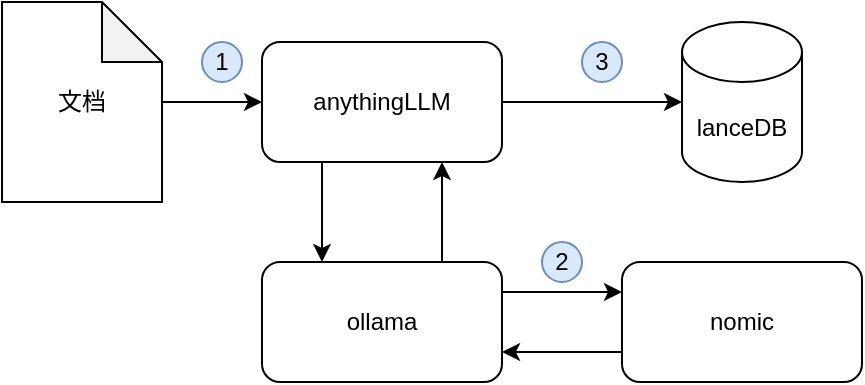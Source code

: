 <mxfile version="24.7.7">
  <diagram id="C5RBs43oDa-KdzZeNtuy" name="Page-1">
    <mxGraphModel dx="714" dy="493" grid="1" gridSize="10" guides="1" tooltips="1" connect="1" arrows="1" fold="1" page="1" pageScale="1" pageWidth="827" pageHeight="1169" math="0" shadow="0">
      <root>
        <mxCell id="WIyWlLk6GJQsqaUBKTNV-0" />
        <mxCell id="WIyWlLk6GJQsqaUBKTNV-1" parent="WIyWlLk6GJQsqaUBKTNV-0" />
        <mxCell id="6i6t7Rb_xnvpxsrI3Ybj-5" value="" style="edgeStyle=orthogonalEdgeStyle;rounded=0;orthogonalLoop=1;jettySize=auto;html=1;" edge="1" parent="WIyWlLk6GJQsqaUBKTNV-1" source="6i6t7Rb_xnvpxsrI3Ybj-0" target="6i6t7Rb_xnvpxsrI3Ybj-1">
          <mxGeometry relative="1" as="geometry" />
        </mxCell>
        <mxCell id="6i6t7Rb_xnvpxsrI3Ybj-0" value="文档" style="shape=note;whiteSpace=wrap;html=1;backgroundOutline=1;darkOpacity=0.05;" vertex="1" parent="WIyWlLk6GJQsqaUBKTNV-1">
          <mxGeometry x="180" y="190" width="80" height="100" as="geometry" />
        </mxCell>
        <mxCell id="6i6t7Rb_xnvpxsrI3Ybj-6" style="edgeStyle=orthogonalEdgeStyle;rounded=0;orthogonalLoop=1;jettySize=auto;html=1;exitX=0.25;exitY=1;exitDx=0;exitDy=0;entryX=0.25;entryY=0;entryDx=0;entryDy=0;" edge="1" parent="WIyWlLk6GJQsqaUBKTNV-1" source="6i6t7Rb_xnvpxsrI3Ybj-1" target="6i6t7Rb_xnvpxsrI3Ybj-2">
          <mxGeometry relative="1" as="geometry" />
        </mxCell>
        <mxCell id="6i6t7Rb_xnvpxsrI3Ybj-1" value="anythingLLM" style="rounded=1;whiteSpace=wrap;html=1;" vertex="1" parent="WIyWlLk6GJQsqaUBKTNV-1">
          <mxGeometry x="310" y="210" width="120" height="60" as="geometry" />
        </mxCell>
        <mxCell id="6i6t7Rb_xnvpxsrI3Ybj-7" style="edgeStyle=orthogonalEdgeStyle;rounded=0;orthogonalLoop=1;jettySize=auto;html=1;exitX=0.75;exitY=0;exitDx=0;exitDy=0;entryX=0.75;entryY=1;entryDx=0;entryDy=0;" edge="1" parent="WIyWlLk6GJQsqaUBKTNV-1" source="6i6t7Rb_xnvpxsrI3Ybj-2" target="6i6t7Rb_xnvpxsrI3Ybj-1">
          <mxGeometry relative="1" as="geometry" />
        </mxCell>
        <mxCell id="6i6t7Rb_xnvpxsrI3Ybj-9" style="edgeStyle=orthogonalEdgeStyle;rounded=0;orthogonalLoop=1;jettySize=auto;html=1;exitX=1;exitY=0.25;exitDx=0;exitDy=0;entryX=0;entryY=0.25;entryDx=0;entryDy=0;" edge="1" parent="WIyWlLk6GJQsqaUBKTNV-1" source="6i6t7Rb_xnvpxsrI3Ybj-2" target="6i6t7Rb_xnvpxsrI3Ybj-4">
          <mxGeometry relative="1" as="geometry" />
        </mxCell>
        <mxCell id="6i6t7Rb_xnvpxsrI3Ybj-2" value="ollama" style="rounded=1;whiteSpace=wrap;html=1;" vertex="1" parent="WIyWlLk6GJQsqaUBKTNV-1">
          <mxGeometry x="310" y="320" width="120" height="60" as="geometry" />
        </mxCell>
        <mxCell id="6i6t7Rb_xnvpxsrI3Ybj-3" value="lanceDB" style="shape=cylinder3;whiteSpace=wrap;html=1;boundedLbl=1;backgroundOutline=1;size=15;" vertex="1" parent="WIyWlLk6GJQsqaUBKTNV-1">
          <mxGeometry x="520" y="200" width="60" height="80" as="geometry" />
        </mxCell>
        <mxCell id="6i6t7Rb_xnvpxsrI3Ybj-10" style="edgeStyle=orthogonalEdgeStyle;rounded=0;orthogonalLoop=1;jettySize=auto;html=1;exitX=0;exitY=0.75;exitDx=0;exitDy=0;entryX=1;entryY=0.75;entryDx=0;entryDy=0;" edge="1" parent="WIyWlLk6GJQsqaUBKTNV-1" source="6i6t7Rb_xnvpxsrI3Ybj-4" target="6i6t7Rb_xnvpxsrI3Ybj-2">
          <mxGeometry relative="1" as="geometry" />
        </mxCell>
        <mxCell id="6i6t7Rb_xnvpxsrI3Ybj-4" value="nomic" style="rounded=1;whiteSpace=wrap;html=1;" vertex="1" parent="WIyWlLk6GJQsqaUBKTNV-1">
          <mxGeometry x="490" y="320" width="120" height="60" as="geometry" />
        </mxCell>
        <mxCell id="6i6t7Rb_xnvpxsrI3Ybj-8" style="edgeStyle=orthogonalEdgeStyle;rounded=0;orthogonalLoop=1;jettySize=auto;html=1;exitX=1;exitY=0.5;exitDx=0;exitDy=0;entryX=0;entryY=0.5;entryDx=0;entryDy=0;entryPerimeter=0;" edge="1" parent="WIyWlLk6GJQsqaUBKTNV-1" source="6i6t7Rb_xnvpxsrI3Ybj-1" target="6i6t7Rb_xnvpxsrI3Ybj-3">
          <mxGeometry relative="1" as="geometry" />
        </mxCell>
        <mxCell id="6i6t7Rb_xnvpxsrI3Ybj-12" value="1" style="ellipse;whiteSpace=wrap;html=1;aspect=fixed;fillColor=#dae8fc;strokeColor=#6c8ebf;" vertex="1" parent="WIyWlLk6GJQsqaUBKTNV-1">
          <mxGeometry x="280" y="210" width="20" height="20" as="geometry" />
        </mxCell>
        <mxCell id="6i6t7Rb_xnvpxsrI3Ybj-13" value="2" style="ellipse;whiteSpace=wrap;html=1;aspect=fixed;fillColor=#dae8fc;strokeColor=#6c8ebf;" vertex="1" parent="WIyWlLk6GJQsqaUBKTNV-1">
          <mxGeometry x="450" y="310" width="20" height="20" as="geometry" />
        </mxCell>
        <mxCell id="6i6t7Rb_xnvpxsrI3Ybj-14" value="3" style="ellipse;whiteSpace=wrap;html=1;aspect=fixed;fillColor=#dae8fc;strokeColor=#6c8ebf;" vertex="1" parent="WIyWlLk6GJQsqaUBKTNV-1">
          <mxGeometry x="470" y="210" width="20" height="20" as="geometry" />
        </mxCell>
      </root>
    </mxGraphModel>
  </diagram>
</mxfile>
